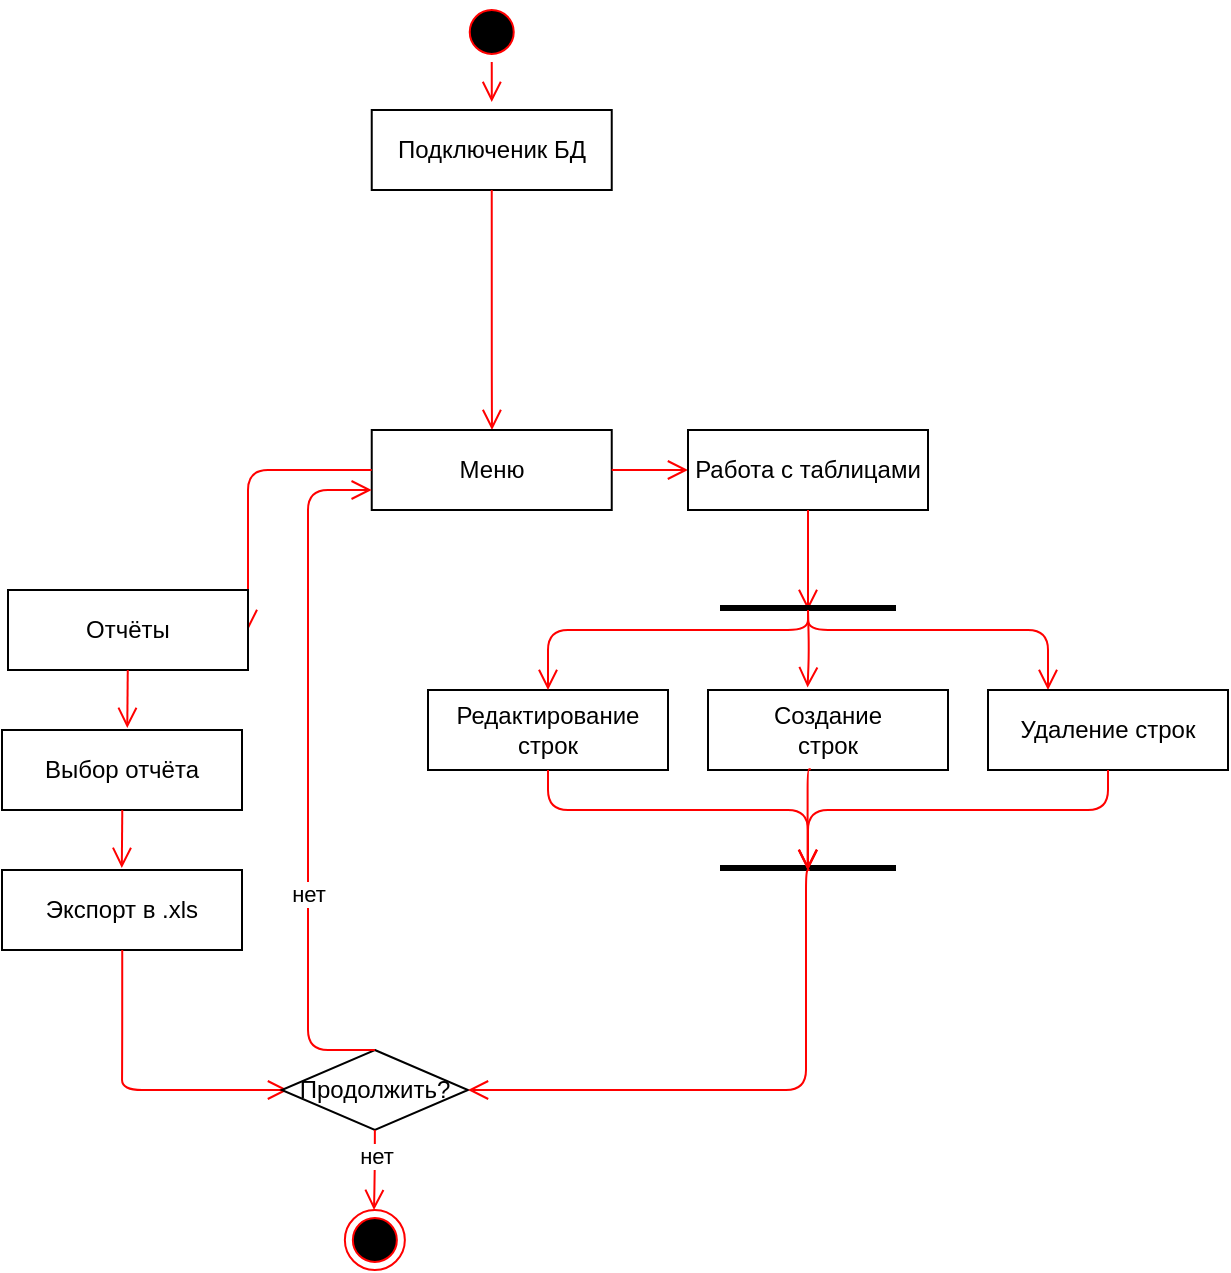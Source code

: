 <mxfile version="15.4.3" type="github">
  <diagram id="etY9V1KcegFoQL9jwk1e" name="Page-1">
    <mxGraphModel dx="2048" dy="1790" grid="1" gridSize="10" guides="1" tooltips="1" connect="1" arrows="1" fold="1" page="1" pageScale="1" pageWidth="827" pageHeight="1169" math="0" shadow="0">
      <root>
        <mxCell id="0" />
        <mxCell id="1" parent="0" />
        <mxCell id="1KogmV9j57x--HErA0Jw-1" value="" style="ellipse;html=1;shape=startState;fillColor=#000000;strokeColor=#ff0000;" vertex="1" parent="1">
          <mxGeometry x="-183.13" y="-1104" width="30" height="30" as="geometry" />
        </mxCell>
        <mxCell id="1KogmV9j57x--HErA0Jw-2" value="" style="edgeStyle=orthogonalEdgeStyle;html=1;verticalAlign=bottom;endArrow=open;endSize=8;strokeColor=#ff0000;exitX=0.5;exitY=1;exitDx=0;exitDy=0;entryX=0.5;entryY=0;entryDx=0;entryDy=0;" edge="1" parent="1" source="1KogmV9j57x--HErA0Jw-1">
          <mxGeometry relative="1" as="geometry">
            <mxPoint x="-168.13" y="-1054" as="targetPoint" />
            <mxPoint x="147.54" y="-1074" as="sourcePoint" />
          </mxGeometry>
        </mxCell>
        <mxCell id="1KogmV9j57x--HErA0Jw-3" value="Подключеник БД" style="rounded=0;whiteSpace=wrap;html=1;" vertex="1" parent="1">
          <mxGeometry x="-228.13" y="-1050" width="120" height="40" as="geometry" />
        </mxCell>
        <mxCell id="1KogmV9j57x--HErA0Jw-5" value="" style="edgeStyle=orthogonalEdgeStyle;html=1;verticalAlign=bottom;endArrow=open;endSize=8;strokeColor=#ff0000;exitX=0.5;exitY=1;exitDx=0;exitDy=0;" edge="1" parent="1" source="1KogmV9j57x--HErA0Jw-3">
          <mxGeometry relative="1" as="geometry">
            <mxPoint x="-168" y="-890" as="targetPoint" />
            <mxPoint x="-158.3" y="-1000" as="sourcePoint" />
            <Array as="points">
              <mxPoint x="-168" y="-910" />
              <mxPoint x="-168" y="-910" />
            </Array>
          </mxGeometry>
        </mxCell>
        <mxCell id="1KogmV9j57x--HErA0Jw-6" value="Меню" style="rounded=0;whiteSpace=wrap;html=1;" vertex="1" parent="1">
          <mxGeometry x="-228.13" y="-890" width="120" height="40" as="geometry" />
        </mxCell>
        <mxCell id="1KogmV9j57x--HErA0Jw-7" value="" style="edgeStyle=orthogonalEdgeStyle;html=1;verticalAlign=bottom;endArrow=open;endSize=8;strokeColor=#ff0000;exitX=0;exitY=0.5;exitDx=0;exitDy=0;" edge="1" parent="1" source="1KogmV9j57x--HErA0Jw-6">
          <mxGeometry relative="1" as="geometry">
            <mxPoint x="-290" y="-790" as="targetPoint" />
            <mxPoint x="-168.47" y="-850" as="sourcePoint" />
            <Array as="points">
              <mxPoint x="-290" y="-870" />
            </Array>
          </mxGeometry>
        </mxCell>
        <mxCell id="1KogmV9j57x--HErA0Jw-8" value="Отчёты" style="rounded=0;whiteSpace=wrap;html=1;" vertex="1" parent="1">
          <mxGeometry x="-410" y="-810" width="120" height="40" as="geometry" />
        </mxCell>
        <mxCell id="1KogmV9j57x--HErA0Jw-9" value="" style="edgeStyle=orthogonalEdgeStyle;html=1;verticalAlign=bottom;endArrow=open;endSize=8;strokeColor=#ff0000;exitX=1;exitY=0.5;exitDx=0;exitDy=0;entryX=0;entryY=0.5;entryDx=0;entryDy=0;" edge="1" parent="1" source="1KogmV9j57x--HErA0Jw-6" target="1KogmV9j57x--HErA0Jw-21">
          <mxGeometry relative="1" as="geometry">
            <mxPoint x="-70" y="-780" as="targetPoint" />
            <mxPoint x="-158.47" y="-840" as="sourcePoint" />
            <Array as="points">
              <mxPoint x="-108" y="-870" />
              <mxPoint x="-108" y="-870" />
            </Array>
          </mxGeometry>
        </mxCell>
        <mxCell id="1KogmV9j57x--HErA0Jw-10" value="Выбор отчёта" style="rounded=0;whiteSpace=wrap;html=1;" vertex="1" parent="1">
          <mxGeometry x="-413" y="-740" width="120" height="40" as="geometry" />
        </mxCell>
        <mxCell id="1KogmV9j57x--HErA0Jw-11" value="" style="edgeStyle=orthogonalEdgeStyle;html=1;verticalAlign=bottom;endArrow=open;endSize=8;strokeColor=#ff0000;exitX=0.5;exitY=1;exitDx=0;exitDy=0;entryX=0.522;entryY=-0.026;entryDx=0;entryDy=0;entryPerimeter=0;" edge="1" parent="1" target="1KogmV9j57x--HErA0Jw-10">
          <mxGeometry relative="1" as="geometry">
            <mxPoint x="-350.12" y="-750" as="targetPoint" />
            <mxPoint x="-350.12" y="-770" as="sourcePoint" />
            <Array as="points">
              <mxPoint x="-350" y="-770" />
            </Array>
          </mxGeometry>
        </mxCell>
        <mxCell id="1KogmV9j57x--HErA0Jw-12" value="" style="edgeStyle=orthogonalEdgeStyle;html=1;verticalAlign=bottom;endArrow=open;endSize=8;strokeColor=#ff0000;exitX=0.5;exitY=1;exitDx=0;exitDy=0;entryX=0.522;entryY=-0.026;entryDx=0;entryDy=0;entryPerimeter=0;" edge="1" parent="1">
          <mxGeometry relative="1" as="geometry">
            <mxPoint x="-353.1" y="-671.04" as="targetPoint" />
            <mxPoint x="-352.86" y="-700" as="sourcePoint" />
            <Array as="points">
              <mxPoint x="-352.74" y="-700" />
            </Array>
          </mxGeometry>
        </mxCell>
        <mxCell id="1KogmV9j57x--HErA0Jw-13" value="Экспорт в .xls" style="rounded=0;whiteSpace=wrap;html=1;" vertex="1" parent="1">
          <mxGeometry x="-413" y="-670" width="120" height="40" as="geometry" />
        </mxCell>
        <mxCell id="1KogmV9j57x--HErA0Jw-14" value="" style="edgeStyle=orthogonalEdgeStyle;html=1;verticalAlign=bottom;endArrow=open;endSize=8;strokeColor=#ff0000;exitX=0.5;exitY=1;exitDx=0;exitDy=0;" edge="1" parent="1">
          <mxGeometry relative="1" as="geometry">
            <mxPoint x="-270" y="-560" as="targetPoint" />
            <mxPoint x="-352.88" y="-630" as="sourcePoint" />
            <Array as="points">
              <mxPoint x="-353" y="-580" />
              <mxPoint x="-353" y="-580" />
            </Array>
          </mxGeometry>
        </mxCell>
        <mxCell id="1KogmV9j57x--HErA0Jw-15" value="Продолжить?" style="rhombus;whiteSpace=wrap;html=1;" vertex="1" parent="1">
          <mxGeometry x="-273.13" y="-580" width="93.13" height="40" as="geometry" />
        </mxCell>
        <mxCell id="1KogmV9j57x--HErA0Jw-16" value="" style="edgeStyle=orthogonalEdgeStyle;html=1;verticalAlign=bottom;endArrow=open;endSize=8;strokeColor=#ff0000;exitX=0.5;exitY=1;exitDx=0;exitDy=0;" edge="1" parent="1" source="1KogmV9j57x--HErA0Jw-15">
          <mxGeometry relative="1" as="geometry">
            <mxPoint x="-227" y="-500" as="targetPoint" />
            <mxPoint x="-342.88" y="-620" as="sourcePoint" />
            <Array as="points">
              <mxPoint x="-227" y="-520" />
              <mxPoint x="-227" y="-480" />
            </Array>
          </mxGeometry>
        </mxCell>
        <mxCell id="1KogmV9j57x--HErA0Jw-18" value="нет" style="edgeLabel;html=1;align=center;verticalAlign=middle;resizable=0;points=[];" vertex="1" connectable="0" parent="1KogmV9j57x--HErA0Jw-16">
          <mxGeometry x="-0.355" relative="1" as="geometry">
            <mxPoint as="offset" />
          </mxGeometry>
        </mxCell>
        <mxCell id="1KogmV9j57x--HErA0Jw-17" value="" style="ellipse;html=1;shape=endState;fillColor=#000000;strokeColor=#ff0000;" vertex="1" parent="1">
          <mxGeometry x="-241.57" y="-500" width="30" height="30" as="geometry" />
        </mxCell>
        <mxCell id="1KogmV9j57x--HErA0Jw-19" value="" style="edgeStyle=orthogonalEdgeStyle;html=1;verticalAlign=bottom;endArrow=open;endSize=8;strokeColor=#ff0000;exitX=0.5;exitY=0;exitDx=0;exitDy=0;entryX=0;entryY=0.75;entryDx=0;entryDy=0;" edge="1" parent="1" source="1KogmV9j57x--HErA0Jw-15" target="1KogmV9j57x--HErA0Jw-6">
          <mxGeometry relative="1" as="geometry">
            <mxPoint x="-180" y="-520" as="targetPoint" />
            <mxPoint x="-179.565" y="-560" as="sourcePoint" />
            <Array as="points">
              <mxPoint x="-260" y="-580" />
              <mxPoint x="-260" y="-860" />
            </Array>
          </mxGeometry>
        </mxCell>
        <mxCell id="1KogmV9j57x--HErA0Jw-20" value="нет" style="edgeLabel;html=1;align=center;verticalAlign=middle;resizable=0;points=[];" vertex="1" connectable="0" parent="1KogmV9j57x--HErA0Jw-19">
          <mxGeometry x="-0.355" relative="1" as="geometry">
            <mxPoint as="offset" />
          </mxGeometry>
        </mxCell>
        <mxCell id="1KogmV9j57x--HErA0Jw-21" value="Работа с таблицами" style="rounded=0;whiteSpace=wrap;html=1;" vertex="1" parent="1">
          <mxGeometry x="-70" y="-890" width="120" height="40" as="geometry" />
        </mxCell>
        <mxCell id="1KogmV9j57x--HErA0Jw-22" value="" style="edgeStyle=orthogonalEdgeStyle;html=1;verticalAlign=bottom;endArrow=open;endSize=8;strokeColor=#ff0000;exitX=0.5;exitY=1;exitDx=0;exitDy=0;" edge="1" parent="1" source="1KogmV9j57x--HErA0Jw-21">
          <mxGeometry relative="1" as="geometry">
            <mxPoint x="-10" y="-800" as="targetPoint" />
            <mxPoint x="-98.13" y="-860" as="sourcePoint" />
            <Array as="points">
              <mxPoint x="-10" y="-810" />
            </Array>
          </mxGeometry>
        </mxCell>
        <mxCell id="1KogmV9j57x--HErA0Jw-23" value="" style="line;strokeWidth=3;fillColor=none;align=left;verticalAlign=middle;spacingTop=-1;spacingLeft=3;spacingRight=3;rotatable=0;labelPosition=right;points=[];portConstraint=eastwest;" vertex="1" parent="1">
          <mxGeometry x="-54" y="-810" width="88" height="18" as="geometry" />
        </mxCell>
        <mxCell id="1KogmV9j57x--HErA0Jw-24" value="" style="edgeStyle=orthogonalEdgeStyle;html=1;verticalAlign=bottom;endArrow=open;endSize=8;strokeColor=#ff0000;entryX=0.25;entryY=0;entryDx=0;entryDy=0;" edge="1" parent="1" target="1KogmV9j57x--HErA0Jw-27">
          <mxGeometry relative="1" as="geometry">
            <mxPoint y="-790" as="targetPoint" />
            <mxPoint x="-10" y="-800" as="sourcePoint" />
            <Array as="points">
              <mxPoint x="-10" y="-800" />
              <mxPoint x="-10" y="-790" />
              <mxPoint x="110" y="-790" />
            </Array>
          </mxGeometry>
        </mxCell>
        <mxCell id="1KogmV9j57x--HErA0Jw-25" value="Редактирование&lt;br&gt;строк" style="rounded=0;whiteSpace=wrap;html=1;" vertex="1" parent="1">
          <mxGeometry x="-200" y="-760" width="120" height="40" as="geometry" />
        </mxCell>
        <mxCell id="1KogmV9j57x--HErA0Jw-26" value="Создание&lt;br&gt;строк" style="rounded=0;whiteSpace=wrap;html=1;" vertex="1" parent="1">
          <mxGeometry x="-60" y="-760" width="120" height="40" as="geometry" />
        </mxCell>
        <mxCell id="1KogmV9j57x--HErA0Jw-27" value="Удаление строк" style="rounded=0;whiteSpace=wrap;html=1;" vertex="1" parent="1">
          <mxGeometry x="80" y="-760" width="120" height="40" as="geometry" />
        </mxCell>
        <mxCell id="1KogmV9j57x--HErA0Jw-28" value="" style="edgeStyle=orthogonalEdgeStyle;html=1;verticalAlign=bottom;endArrow=open;endSize=8;strokeColor=#ff0000;entryX=0.415;entryY=-0.032;entryDx=0;entryDy=0;entryPerimeter=0;" edge="1" parent="1" target="1KogmV9j57x--HErA0Jw-26">
          <mxGeometry relative="1" as="geometry">
            <mxPoint x="110" y="-760" as="targetPoint" />
            <mxPoint x="-10" y="-800" as="sourcePoint" />
            <Array as="points" />
          </mxGeometry>
        </mxCell>
        <mxCell id="1KogmV9j57x--HErA0Jw-29" value="" style="edgeStyle=orthogonalEdgeStyle;html=1;verticalAlign=bottom;endArrow=open;endSize=8;strokeColor=#ff0000;entryX=0.5;entryY=0;entryDx=0;entryDy=0;" edge="1" parent="1" target="1KogmV9j57x--HErA0Jw-25">
          <mxGeometry relative="1" as="geometry">
            <mxPoint x="110" y="-760" as="targetPoint" />
            <mxPoint x="-10" y="-800" as="sourcePoint" />
            <Array as="points">
              <mxPoint x="-10" y="-790" />
              <mxPoint x="-140" y="-790" />
            </Array>
          </mxGeometry>
        </mxCell>
        <mxCell id="1KogmV9j57x--HErA0Jw-30" value="" style="line;strokeWidth=3;fillColor=none;align=left;verticalAlign=middle;spacingTop=-1;spacingLeft=3;spacingRight=3;rotatable=0;labelPosition=right;points=[];portConstraint=eastwest;" vertex="1" parent="1">
          <mxGeometry x="-54" y="-680" width="88" height="18" as="geometry" />
        </mxCell>
        <mxCell id="1KogmV9j57x--HErA0Jw-31" value="" style="edgeStyle=orthogonalEdgeStyle;html=1;verticalAlign=bottom;endArrow=open;endSize=8;strokeColor=#ff0000;entryX=0.5;entryY=0;entryDx=0;entryDy=0;exitX=0.5;exitY=1;exitDx=0;exitDy=0;" edge="1" parent="1" source="1KogmV9j57x--HErA0Jw-27">
          <mxGeometry relative="1" as="geometry">
            <mxPoint x="-10" y="-670" as="targetPoint" />
            <mxPoint x="120" y="-710" as="sourcePoint" />
            <Array as="points">
              <mxPoint x="140" y="-700" />
              <mxPoint x="-10" y="-700" />
            </Array>
          </mxGeometry>
        </mxCell>
        <mxCell id="1KogmV9j57x--HErA0Jw-32" value="" style="edgeStyle=orthogonalEdgeStyle;html=1;verticalAlign=bottom;endArrow=open;endSize=8;strokeColor=#ff0000;entryX=0.25;entryY=0;entryDx=0;entryDy=0;exitX=0.5;exitY=1;exitDx=0;exitDy=0;" edge="1" parent="1" source="1KogmV9j57x--HErA0Jw-25">
          <mxGeometry relative="1" as="geometry">
            <mxPoint x="-10" y="-670" as="targetPoint" />
            <mxPoint x="-130" y="-710" as="sourcePoint" />
            <Array as="points">
              <mxPoint x="-140" y="-700" />
              <mxPoint x="-10" y="-700" />
            </Array>
          </mxGeometry>
        </mxCell>
        <mxCell id="1KogmV9j57x--HErA0Jw-33" value="" style="edgeStyle=orthogonalEdgeStyle;html=1;verticalAlign=bottom;endArrow=open;endSize=8;strokeColor=#ff0000;entryX=0.415;entryY=-0.032;entryDx=0;entryDy=0;entryPerimeter=0;exitX=0.428;exitY=0.99;exitDx=0;exitDy=0;exitPerimeter=0;" edge="1" parent="1" source="1KogmV9j57x--HErA0Jw-26">
          <mxGeometry relative="1" as="geometry">
            <mxPoint x="-10.2" y="-670.0" as="targetPoint" />
            <mxPoint x="-10" y="-708.72" as="sourcePoint" />
            <Array as="points">
              <mxPoint x="-10" y="-720" />
            </Array>
          </mxGeometry>
        </mxCell>
        <mxCell id="1KogmV9j57x--HErA0Jw-34" value="" style="edgeStyle=orthogonalEdgeStyle;html=1;verticalAlign=bottom;endArrow=open;endSize=8;strokeColor=#ff0000;entryX=1;entryY=0.5;entryDx=0;entryDy=0;exitX=0.428;exitY=0.99;exitDx=0;exitDy=0;exitPerimeter=0;" edge="1" parent="1" target="1KogmV9j57x--HErA0Jw-15">
          <mxGeometry relative="1" as="geometry">
            <mxPoint x="-10.78" y="-619.58" as="targetPoint" />
            <mxPoint x="-9.22" y="-669.98" as="sourcePoint" />
            <Array as="points">
              <mxPoint x="-11" y="-670" />
              <mxPoint x="-11" y="-560" />
            </Array>
          </mxGeometry>
        </mxCell>
      </root>
    </mxGraphModel>
  </diagram>
</mxfile>

